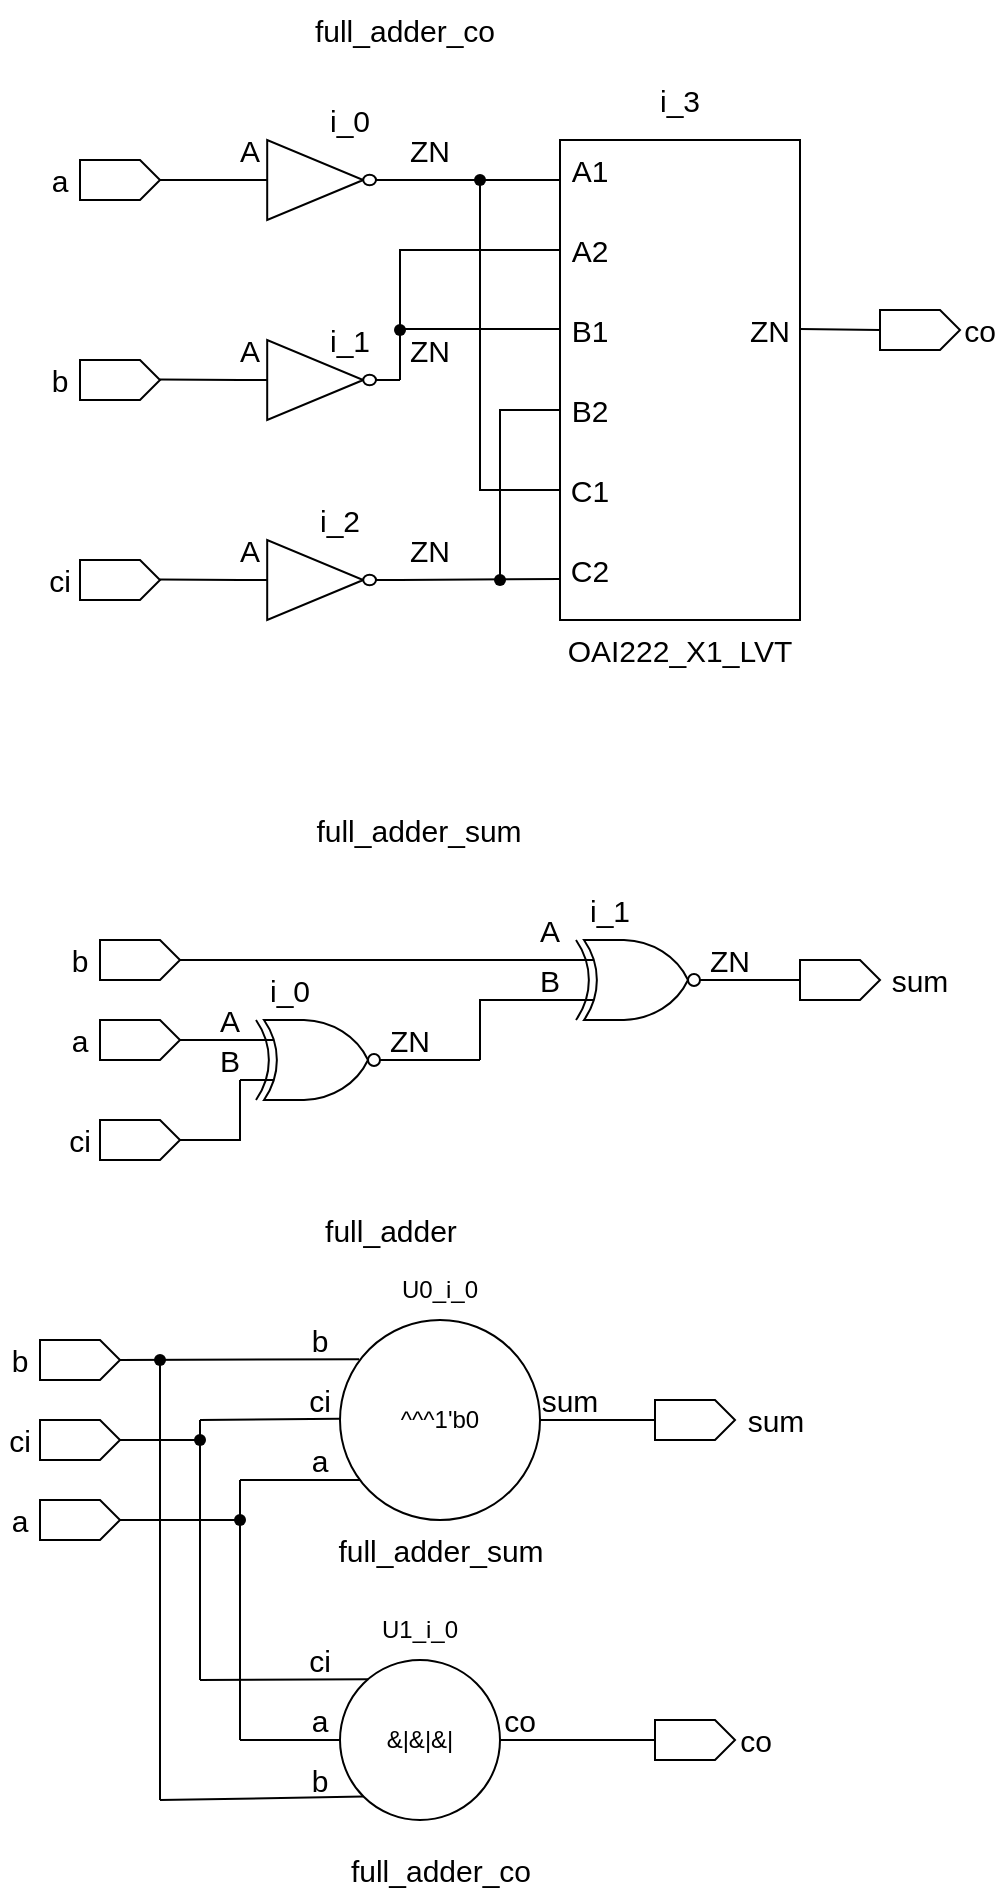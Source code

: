 <mxfile version="17.4.3" type="device"><diagram id="LvechJ8Aejs4hWKJzrCC" name="Page-1"><mxGraphModel dx="1185" dy="634" grid="1" gridSize="10" guides="1" tooltips="1" connect="1" arrows="1" fold="1" page="1" pageScale="1" pageWidth="850" pageHeight="1100" math="0" shadow="0"><root><mxCell id="0"/><mxCell id="1" parent="0"/><mxCell id="pN-s_wKfZuTSOJ1u5j-r-3" value="" style="verticalLabelPosition=bottom;shadow=0;dashed=0;align=center;html=1;verticalAlign=top;shape=mxgraph.electrical.logic_gates.inverter_2" parent="1" vertex="1"><mxGeometry x="240" y="280" width="80" height="40" as="geometry"/></mxCell><mxCell id="pN-s_wKfZuTSOJ1u5j-r-4" value="" style="rounded=0;whiteSpace=wrap;html=1;" parent="1" vertex="1"><mxGeometry x="400" y="80" width="120" height="240" as="geometry"/></mxCell><mxCell id="pN-s_wKfZuTSOJ1u5j-r-5" value="i_0" style="text;html=1;strokeColor=none;fillColor=none;align=center;verticalAlign=middle;whiteSpace=wrap;rounded=0;fontSize=15;" parent="1" vertex="1"><mxGeometry x="280" y="60" width="30" height="20" as="geometry"/></mxCell><mxCell id="pN-s_wKfZuTSOJ1u5j-r-6" value="i_1" style="text;html=1;strokeColor=none;fillColor=none;align=center;verticalAlign=middle;whiteSpace=wrap;rounded=0;fontSize=15;" parent="1" vertex="1"><mxGeometry x="280" y="170" width="30" height="20" as="geometry"/></mxCell><mxCell id="pN-s_wKfZuTSOJ1u5j-r-7" value="i_2" style="text;html=1;strokeColor=none;fillColor=none;align=center;verticalAlign=middle;whiteSpace=wrap;rounded=0;fontSize=15;" parent="1" vertex="1"><mxGeometry x="275" y="260" width="30" height="20" as="geometry"/></mxCell><mxCell id="pN-s_wKfZuTSOJ1u5j-r-10" value="i_3" style="text;html=1;strokeColor=none;fillColor=none;align=center;verticalAlign=middle;whiteSpace=wrap;rounded=0;fontSize=15;" parent="1" vertex="1"><mxGeometry x="445" y="50" width="30" height="20" as="geometry"/></mxCell><mxCell id="pN-s_wKfZuTSOJ1u5j-r-18" value="" style="verticalLabelPosition=bottom;shadow=0;dashed=0;align=center;html=1;verticalAlign=top;shape=mxgraph.electrical.logic_gates.inverter_2" parent="1" vertex="1"><mxGeometry x="240" y="180" width="80" height="40" as="geometry"/></mxCell><mxCell id="pN-s_wKfZuTSOJ1u5j-r-19" value="" style="verticalLabelPosition=bottom;shadow=0;dashed=0;align=center;html=1;verticalAlign=top;shape=mxgraph.electrical.logic_gates.inverter_2" parent="1" vertex="1"><mxGeometry x="240" y="80" width="80" height="40" as="geometry"/></mxCell><mxCell id="pN-s_wKfZuTSOJ1u5j-r-23" value="" style="endArrow=none;html=1;rounded=0;fontSize=15;startArrow=none;" parent="1" source="pN-s_wKfZuTSOJ1u5j-r-34" edge="1"><mxGeometry width="50" height="50" relative="1" as="geometry"><mxPoint x="320" y="100" as="sourcePoint"/><mxPoint x="400" y="100" as="targetPoint"/></mxGeometry></mxCell><mxCell id="pN-s_wKfZuTSOJ1u5j-r-24" value="A1" style="text;html=1;strokeColor=none;fillColor=none;align=center;verticalAlign=middle;whiteSpace=wrap;rounded=0;fontSize=15;" parent="1" vertex="1"><mxGeometry x="400" y="80" width="30" height="30" as="geometry"/></mxCell><mxCell id="pN-s_wKfZuTSOJ1u5j-r-25" value="A2" style="text;html=1;strokeColor=none;fillColor=none;align=center;verticalAlign=middle;whiteSpace=wrap;rounded=0;fontSize=15;" parent="1" vertex="1"><mxGeometry x="400" y="120" width="30" height="30" as="geometry"/></mxCell><mxCell id="pN-s_wKfZuTSOJ1u5j-r-26" value="B1" style="text;html=1;strokeColor=none;fillColor=none;align=center;verticalAlign=middle;whiteSpace=wrap;rounded=0;fontSize=15;" parent="1" vertex="1"><mxGeometry x="400" y="160" width="30" height="30" as="geometry"/></mxCell><mxCell id="pN-s_wKfZuTSOJ1u5j-r-27" value="C2" style="text;html=1;strokeColor=none;fillColor=none;align=center;verticalAlign=middle;whiteSpace=wrap;rounded=0;fontSize=15;" parent="1" vertex="1"><mxGeometry x="400" y="280" width="30" height="30" as="geometry"/></mxCell><mxCell id="pN-s_wKfZuTSOJ1u5j-r-28" value="B2" style="text;html=1;strokeColor=none;fillColor=none;align=center;verticalAlign=middle;whiteSpace=wrap;rounded=0;fontSize=15;" parent="1" vertex="1"><mxGeometry x="400" y="200" width="30" height="30" as="geometry"/></mxCell><mxCell id="pN-s_wKfZuTSOJ1u5j-r-29" value="C1" style="text;html=1;strokeColor=none;fillColor=none;align=center;verticalAlign=middle;whiteSpace=wrap;rounded=0;fontSize=15;" parent="1" vertex="1"><mxGeometry x="400" y="240" width="30" height="30" as="geometry"/></mxCell><mxCell id="pN-s_wKfZuTSOJ1u5j-r-30" value="ZN" style="text;html=1;strokeColor=none;fillColor=none;align=center;verticalAlign=middle;whiteSpace=wrap;rounded=0;fontSize=15;" parent="1" vertex="1"><mxGeometry x="490" y="160" width="30" height="30" as="geometry"/></mxCell><mxCell id="pN-s_wKfZuTSOJ1u5j-r-31" value="" style="endArrow=none;html=1;rounded=0;fontSize=15;entryX=0;entryY=0.5;entryDx=0;entryDy=0;" parent="1" target="pN-s_wKfZuTSOJ1u5j-r-29" edge="1"><mxGeometry width="50" height="50" relative="1" as="geometry"><mxPoint x="360" y="100" as="sourcePoint"/><mxPoint x="360" y="250" as="targetPoint"/><Array as="points"><mxPoint x="360" y="255"/></Array></mxGeometry></mxCell><mxCell id="pN-s_wKfZuTSOJ1u5j-r-32" value="" style="endArrow=none;html=1;rounded=0;fontSize=15;exitDx=0;exitDy=0;exitPerimeter=0;entryX=0;entryY=0.5;entryDx=0;entryDy=0;startArrow=none;" parent="1" source="pN-s_wKfZuTSOJ1u5j-r-38" target="pN-s_wKfZuTSOJ1u5j-r-25" edge="1"><mxGeometry width="50" height="50" relative="1" as="geometry"><mxPoint x="305" y="160" as="sourcePoint"/><mxPoint x="385" y="160" as="targetPoint"/><Array as="points"><mxPoint x="320" y="135"/></Array></mxGeometry></mxCell><mxCell id="pN-s_wKfZuTSOJ1u5j-r-33" value="" style="endArrow=none;html=1;rounded=0;fontSize=15;" parent="1" edge="1"><mxGeometry width="50" height="50" relative="1" as="geometry"><mxPoint x="320" y="174.5" as="sourcePoint"/><mxPoint x="400" y="174.5" as="targetPoint"/></mxGeometry></mxCell><mxCell id="pN-s_wKfZuTSOJ1u5j-r-34" value="" style="shape=waypoint;sketch=0;fillStyle=solid;size=6;pointerEvents=1;points=[];fillColor=none;resizable=0;rotatable=0;perimeter=centerPerimeter;snapToPoint=1;fontSize=15;" parent="1" vertex="1"><mxGeometry x="340" y="80" width="40" height="40" as="geometry"/></mxCell><mxCell id="pN-s_wKfZuTSOJ1u5j-r-35" value="" style="endArrow=none;html=1;rounded=0;fontSize=15;" parent="1" target="pN-s_wKfZuTSOJ1u5j-r-34" edge="1"><mxGeometry width="50" height="50" relative="1" as="geometry"><mxPoint x="320" y="100" as="sourcePoint"/><mxPoint x="400" y="100" as="targetPoint"/></mxGeometry></mxCell><mxCell id="pN-s_wKfZuTSOJ1u5j-r-38" value="" style="shape=waypoint;sketch=0;fillStyle=solid;size=6;pointerEvents=1;points=[];fillColor=none;resizable=0;rotatable=0;perimeter=centerPerimeter;snapToPoint=1;fontSize=15;" parent="1" vertex="1"><mxGeometry x="300" y="155" width="40" height="40" as="geometry"/></mxCell><mxCell id="pN-s_wKfZuTSOJ1u5j-r-39" value="" style="endArrow=none;html=1;rounded=0;fontSize=15;exitX=1;exitY=0.5;exitDx=0;exitDy=0;exitPerimeter=0;entryDx=0;entryDy=0;" parent="1" source="pN-s_wKfZuTSOJ1u5j-r-18" target="pN-s_wKfZuTSOJ1u5j-r-38" edge="1"><mxGeometry width="50" height="50" relative="1" as="geometry"><mxPoint x="320" y="200" as="sourcePoint"/><mxPoint x="400" y="135" as="targetPoint"/><Array as="points"/></mxGeometry></mxCell><mxCell id="pN-s_wKfZuTSOJ1u5j-r-44" value="" style="endArrow=none;html=1;rounded=0;fontSize=15;" parent="1" edge="1"><mxGeometry width="50" height="50" relative="1" as="geometry"><mxPoint x="320" y="300" as="sourcePoint"/><mxPoint x="400" y="299.5" as="targetPoint"/></mxGeometry></mxCell><mxCell id="pN-s_wKfZuTSOJ1u5j-r-45" value="" style="endArrow=none;html=1;rounded=0;fontSize=15;entryX=0;entryY=0.5;entryDx=0;entryDy=0;" parent="1" target="pN-s_wKfZuTSOJ1u5j-r-28" edge="1"><mxGeometry width="50" height="50" relative="1" as="geometry"><mxPoint x="370" y="300" as="sourcePoint"/><mxPoint x="390" y="230" as="targetPoint"/><Array as="points"><mxPoint x="370" y="215"/></Array></mxGeometry></mxCell><mxCell id="pN-s_wKfZuTSOJ1u5j-r-46" value="" style="shape=waypoint;sketch=0;fillStyle=solid;size=6;pointerEvents=1;points=[];fillColor=none;resizable=0;rotatable=0;perimeter=centerPerimeter;snapToPoint=1;fontSize=15;" parent="1" vertex="1"><mxGeometry x="350" y="280" width="40" height="40" as="geometry"/></mxCell><mxCell id="pN-s_wKfZuTSOJ1u5j-r-48" value="OAI222_X1_LVT" style="text;html=1;strokeColor=none;fillColor=none;align=center;verticalAlign=middle;whiteSpace=wrap;rounded=0;fontSize=15;" parent="1" vertex="1"><mxGeometry x="400" y="320" width="120" height="30" as="geometry"/></mxCell><mxCell id="pN-s_wKfZuTSOJ1u5j-r-52" value="" style="shape=mxgraph.arrows2.arrow;verticalLabelPosition=bottom;shadow=0;dashed=0;align=center;html=1;verticalAlign=top;strokeWidth=1;dy=0;dx=10;notch=0;fontSize=15;" parent="1" vertex="1"><mxGeometry x="160" y="290" width="40" height="20" as="geometry"/></mxCell><mxCell id="U1pnMj7nSsrVU52rOBXt-1" value="" style="endArrow=none;html=1;rounded=0;fontSize=15;" parent="1" edge="1"><mxGeometry width="50" height="50" relative="1" as="geometry"><mxPoint x="200" y="199.71" as="sourcePoint"/><mxPoint x="240" y="200" as="targetPoint"/></mxGeometry></mxCell><mxCell id="U1pnMj7nSsrVU52rOBXt-2" value="" style="endArrow=none;html=1;rounded=0;fontSize=15;" parent="1" edge="1"><mxGeometry width="50" height="50" relative="1" as="geometry"><mxPoint x="520" y="174.5" as="sourcePoint"/><mxPoint x="560" y="175" as="targetPoint"/></mxGeometry></mxCell><mxCell id="U1pnMj7nSsrVU52rOBXt-3" value="" style="endArrow=none;html=1;rounded=0;fontSize=15;exitX=1;exitY=0.5;exitDx=0;exitDy=0;exitPerimeter=0;entryX=0;entryY=0.5;entryDx=0;entryDy=0;entryPerimeter=0;" parent="1" target="pN-s_wKfZuTSOJ1u5j-r-19" edge="1"><mxGeometry width="50" height="50" relative="1" as="geometry"><mxPoint x="200" y="100" as="sourcePoint"/><mxPoint x="240" y="99.5" as="targetPoint"/></mxGeometry></mxCell><mxCell id="U1pnMj7nSsrVU52rOBXt-4" value="" style="endArrow=none;html=1;rounded=0;fontSize=15;" parent="1" edge="1"><mxGeometry width="50" height="50" relative="1" as="geometry"><mxPoint x="200" y="299.71" as="sourcePoint"/><mxPoint x="240" y="300" as="targetPoint"/></mxGeometry></mxCell><mxCell id="U1pnMj7nSsrVU52rOBXt-8" value="ci" style="text;html=1;strokeColor=none;fillColor=none;align=center;verticalAlign=middle;whiteSpace=wrap;rounded=0;fontSize=15;" parent="1" vertex="1"><mxGeometry x="140" y="290" width="20" height="20" as="geometry"/></mxCell><mxCell id="U1pnMj7nSsrVU52rOBXt-9" value="b" style="text;html=1;strokeColor=none;fillColor=none;align=center;verticalAlign=middle;whiteSpace=wrap;rounded=0;fontSize=15;" parent="1" vertex="1"><mxGeometry x="140" y="190" width="20" height="20" as="geometry"/></mxCell><mxCell id="U1pnMj7nSsrVU52rOBXt-10" value="a" style="text;html=1;strokeColor=none;fillColor=none;align=center;verticalAlign=middle;whiteSpace=wrap;rounded=0;fontSize=15;" parent="1" vertex="1"><mxGeometry x="140" y="90" width="20" height="20" as="geometry"/></mxCell><mxCell id="U1pnMj7nSsrVU52rOBXt-11" value="co" style="text;html=1;strokeColor=none;fillColor=none;align=center;verticalAlign=middle;whiteSpace=wrap;rounded=0;fontSize=15;" parent="1" vertex="1"><mxGeometry x="600" y="165" width="20" height="20" as="geometry"/></mxCell><mxCell id="U1pnMj7nSsrVU52rOBXt-13" value="ZN" style="text;html=1;strokeColor=none;fillColor=none;align=center;verticalAlign=middle;whiteSpace=wrap;rounded=0;fontSize=15;" parent="1" vertex="1"><mxGeometry x="320" y="70" width="30" height="30" as="geometry"/></mxCell><mxCell id="U1pnMj7nSsrVU52rOBXt-14" value="ZN" style="text;html=1;strokeColor=none;fillColor=none;align=center;verticalAlign=middle;whiteSpace=wrap;rounded=0;fontSize=15;" parent="1" vertex="1"><mxGeometry x="320" y="170" width="30" height="30" as="geometry"/></mxCell><mxCell id="U1pnMj7nSsrVU52rOBXt-15" value="ZN" style="text;html=1;strokeColor=none;fillColor=none;align=center;verticalAlign=middle;whiteSpace=wrap;rounded=0;fontSize=15;" parent="1" vertex="1"><mxGeometry x="320" y="270" width="30" height="30" as="geometry"/></mxCell><mxCell id="U1pnMj7nSsrVU52rOBXt-16" value="A" style="text;html=1;strokeColor=none;fillColor=none;align=center;verticalAlign=middle;whiteSpace=wrap;rounded=0;fontSize=15;" parent="1" vertex="1"><mxGeometry x="230" y="70" width="30" height="30" as="geometry"/></mxCell><mxCell id="U1pnMj7nSsrVU52rOBXt-18" value="A" style="text;html=1;strokeColor=none;fillColor=none;align=center;verticalAlign=middle;whiteSpace=wrap;rounded=0;fontSize=15;" parent="1" vertex="1"><mxGeometry x="230" y="170" width="30" height="30" as="geometry"/></mxCell><mxCell id="U1pnMj7nSsrVU52rOBXt-19" value="A" style="text;html=1;strokeColor=none;fillColor=none;align=center;verticalAlign=middle;whiteSpace=wrap;rounded=0;fontSize=15;" parent="1" vertex="1"><mxGeometry x="230" y="270" width="30" height="30" as="geometry"/></mxCell><mxCell id="U1pnMj7nSsrVU52rOBXt-20" value="full_adder_co" style="text;html=1;strokeColor=none;fillColor=none;align=center;verticalAlign=middle;whiteSpace=wrap;rounded=0;fontSize=15;" parent="1" vertex="1"><mxGeometry x="275" y="10" width="95" height="30" as="geometry"/></mxCell><mxCell id="U1pnMj7nSsrVU52rOBXt-22" value="" style="verticalLabelPosition=bottom;shadow=0;dashed=0;align=center;html=1;verticalAlign=top;shape=mxgraph.electrical.logic_gates.logic_gate;operation=xor;negating=1;negSize=0.15;fontSize=15;" parent="1" vertex="1"><mxGeometry x="240" y="520" width="80" height="40" as="geometry"/></mxCell><mxCell id="U1pnMj7nSsrVU52rOBXt-25" value="" style="verticalLabelPosition=bottom;shadow=0;dashed=0;align=center;html=1;verticalAlign=top;shape=mxgraph.electrical.logic_gates.logic_gate;operation=xor;negating=1;negSize=0.15;fontSize=15;" parent="1" vertex="1"><mxGeometry x="400" y="480" width="80" height="40" as="geometry"/></mxCell><mxCell id="U1pnMj7nSsrVU52rOBXt-26" value="" style="endArrow=none;html=1;rounded=0;fontSize=15;entryX=0;entryY=0.75;entryDx=0;entryDy=0;entryPerimeter=0;" parent="1" target="U1pnMj7nSsrVU52rOBXt-25" edge="1"><mxGeometry width="50" height="50" relative="1" as="geometry"><mxPoint x="360" y="540" as="sourcePoint"/><mxPoint x="390" y="539.71" as="targetPoint"/><Array as="points"><mxPoint x="360" y="510"/></Array></mxGeometry></mxCell><mxCell id="U1pnMj7nSsrVU52rOBXt-27" value="" style="endArrow=none;html=1;rounded=0;fontSize=15;" parent="1" edge="1"><mxGeometry width="50" height="50" relative="1" as="geometry"><mxPoint x="320" y="540" as="sourcePoint"/><mxPoint x="360" y="540" as="targetPoint"/></mxGeometry></mxCell><mxCell id="U1pnMj7nSsrVU52rOBXt-28" value="" style="shape=mxgraph.arrows2.arrow;verticalLabelPosition=bottom;shadow=0;dashed=0;align=center;html=1;verticalAlign=top;strokeWidth=1;dy=0;dx=10;notch=0;fontSize=15;" parent="1" vertex="1"><mxGeometry x="170" y="480" width="40" height="20" as="geometry"/></mxCell><mxCell id="U1pnMj7nSsrVU52rOBXt-31" value="ci" style="text;html=1;strokeColor=none;fillColor=none;align=center;verticalAlign=middle;whiteSpace=wrap;rounded=0;fontSize=15;" parent="1" vertex="1"><mxGeometry x="150" y="570" width="20" height="20" as="geometry"/></mxCell><mxCell id="U1pnMj7nSsrVU52rOBXt-32" value="b" style="text;html=1;strokeColor=none;fillColor=none;align=center;verticalAlign=middle;whiteSpace=wrap;rounded=0;fontSize=15;" parent="1" vertex="1"><mxGeometry x="150" y="480" width="20" height="20" as="geometry"/></mxCell><mxCell id="U1pnMj7nSsrVU52rOBXt-33" value="a" style="text;html=1;strokeColor=none;fillColor=none;align=center;verticalAlign=middle;whiteSpace=wrap;rounded=0;fontSize=15;" parent="1" vertex="1"><mxGeometry x="150" y="520" width="20" height="20" as="geometry"/></mxCell><mxCell id="U1pnMj7nSsrVU52rOBXt-34" value="" style="shape=mxgraph.arrows2.arrow;verticalLabelPosition=bottom;shadow=0;dashed=0;align=center;html=1;verticalAlign=top;strokeWidth=1;dy=0;dx=10;notch=0;fontSize=15;" parent="1" vertex="1"><mxGeometry x="160" y="190" width="40" height="20" as="geometry"/></mxCell><mxCell id="U1pnMj7nSsrVU52rOBXt-35" value="" style="shape=mxgraph.arrows2.arrow;verticalLabelPosition=bottom;shadow=0;dashed=0;align=center;html=1;verticalAlign=top;strokeWidth=1;dy=0;dx=10;notch=0;fontSize=15;" parent="1" vertex="1"><mxGeometry x="160" y="90" width="40" height="20" as="geometry"/></mxCell><mxCell id="U1pnMj7nSsrVU52rOBXt-36" value="" style="shape=mxgraph.arrows2.arrow;verticalLabelPosition=bottom;shadow=0;dashed=0;align=center;html=1;verticalAlign=top;strokeWidth=1;dy=0;dx=10;notch=0;fontSize=15;" parent="1" vertex="1"><mxGeometry x="560" y="165" width="40" height="20" as="geometry"/></mxCell><mxCell id="U1pnMj7nSsrVU52rOBXt-37" value="" style="endArrow=none;html=1;rounded=0;fontSize=15;entryX=0;entryY=0.25;entryDx=0;entryDy=0;entryPerimeter=0;" parent="1" target="U1pnMj7nSsrVU52rOBXt-25" edge="1"><mxGeometry width="50" height="50" relative="1" as="geometry"><mxPoint x="210" y="490" as="sourcePoint"/><mxPoint x="260" y="440" as="targetPoint"/></mxGeometry></mxCell><mxCell id="U1pnMj7nSsrVU52rOBXt-38" value="" style="shape=mxgraph.arrows2.arrow;verticalLabelPosition=bottom;shadow=0;dashed=0;align=center;html=1;verticalAlign=top;strokeWidth=1;dy=0;dx=10;notch=0;fontSize=15;" parent="1" vertex="1"><mxGeometry x="170" y="520" width="40" height="20" as="geometry"/></mxCell><mxCell id="U1pnMj7nSsrVU52rOBXt-39" value="" style="shape=mxgraph.arrows2.arrow;verticalLabelPosition=bottom;shadow=0;dashed=0;align=center;html=1;verticalAlign=top;strokeWidth=1;dy=0;dx=10;notch=0;fontSize=15;" parent="1" vertex="1"><mxGeometry x="170" y="570" width="40" height="20" as="geometry"/></mxCell><mxCell id="U1pnMj7nSsrVU52rOBXt-40" value="" style="endArrow=none;html=1;rounded=0;fontSize=15;entryX=0;entryY=0.25;entryDx=0;entryDy=0;entryPerimeter=0;" parent="1" target="U1pnMj7nSsrVU52rOBXt-22" edge="1"><mxGeometry width="50" height="50" relative="1" as="geometry"><mxPoint x="210" y="530" as="sourcePoint"/><mxPoint x="260" y="480" as="targetPoint"/></mxGeometry></mxCell><mxCell id="U1pnMj7nSsrVU52rOBXt-41" value="" style="shape=mxgraph.arrows2.arrow;verticalLabelPosition=bottom;shadow=0;dashed=0;align=center;html=1;verticalAlign=top;strokeWidth=1;dy=0;dx=10;notch=0;fontSize=15;" parent="1" vertex="1"><mxGeometry x="520" y="490" width="40" height="20" as="geometry"/></mxCell><mxCell id="U1pnMj7nSsrVU52rOBXt-43" value="" style="endArrow=none;html=1;rounded=0;fontSize=15;" parent="1" edge="1"><mxGeometry width="50" height="50" relative="1" as="geometry"><mxPoint x="210" y="580" as="sourcePoint"/><mxPoint x="240" y="550" as="targetPoint"/><Array as="points"><mxPoint x="240" y="580"/></Array></mxGeometry></mxCell><mxCell id="U1pnMj7nSsrVU52rOBXt-45" value="" style="endArrow=none;html=1;rounded=0;fontSize=15;exitX=1;exitY=0.5;exitDx=0;exitDy=0;exitPerimeter=0;entryX=0;entryY=0.5;entryDx=0;entryDy=0;entryPerimeter=0;" parent="1" source="U1pnMj7nSsrVU52rOBXt-25" target="U1pnMj7nSsrVU52rOBXt-41" edge="1"><mxGeometry width="50" height="50" relative="1" as="geometry"><mxPoint x="480" y="550" as="sourcePoint"/><mxPoint x="530" y="500" as="targetPoint"/></mxGeometry></mxCell><mxCell id="U1pnMj7nSsrVU52rOBXt-46" value="ZN" style="text;html=1;strokeColor=none;fillColor=none;align=center;verticalAlign=middle;whiteSpace=wrap;rounded=0;fontSize=15;" parent="1" vertex="1"><mxGeometry x="310" y="515" width="30" height="30" as="geometry"/></mxCell><mxCell id="U1pnMj7nSsrVU52rOBXt-47" value="ZN" style="text;html=1;strokeColor=none;fillColor=none;align=center;verticalAlign=middle;whiteSpace=wrap;rounded=0;fontSize=15;" parent="1" vertex="1"><mxGeometry x="470" y="475" width="30" height="30" as="geometry"/></mxCell><mxCell id="U1pnMj7nSsrVU52rOBXt-48" value="A" style="text;html=1;strokeColor=none;fillColor=none;align=center;verticalAlign=middle;whiteSpace=wrap;rounded=0;fontSize=15;" parent="1" vertex="1"><mxGeometry x="380" y="460" width="30" height="30" as="geometry"/></mxCell><mxCell id="U1pnMj7nSsrVU52rOBXt-49" value="B" style="text;html=1;strokeColor=none;fillColor=none;align=center;verticalAlign=middle;whiteSpace=wrap;rounded=0;fontSize=15;" parent="1" vertex="1"><mxGeometry x="380" y="485" width="30" height="30" as="geometry"/></mxCell><mxCell id="U1pnMj7nSsrVU52rOBXt-50" value="A" style="text;html=1;strokeColor=none;fillColor=none;align=center;verticalAlign=middle;whiteSpace=wrap;rounded=0;fontSize=15;" parent="1" vertex="1"><mxGeometry x="220" y="505" width="30" height="30" as="geometry"/></mxCell><mxCell id="U1pnMj7nSsrVU52rOBXt-51" value="B" style="text;html=1;strokeColor=none;fillColor=none;align=center;verticalAlign=middle;whiteSpace=wrap;rounded=0;fontSize=15;" parent="1" vertex="1"><mxGeometry x="220" y="525" width="30" height="30" as="geometry"/></mxCell><mxCell id="U1pnMj7nSsrVU52rOBXt-52" value="i_1" style="text;html=1;strokeColor=none;fillColor=none;align=center;verticalAlign=middle;whiteSpace=wrap;rounded=0;fontSize=15;" parent="1" vertex="1"><mxGeometry x="410" y="455" width="30" height="20" as="geometry"/></mxCell><mxCell id="U1pnMj7nSsrVU52rOBXt-53" value="i_0" style="text;html=1;strokeColor=none;fillColor=none;align=center;verticalAlign=middle;whiteSpace=wrap;rounded=0;fontSize=15;" parent="1" vertex="1"><mxGeometry x="250" y="495" width="30" height="20" as="geometry"/></mxCell><mxCell id="U1pnMj7nSsrVU52rOBXt-54" value="sum" style="text;html=1;strokeColor=none;fillColor=none;align=center;verticalAlign=middle;whiteSpace=wrap;rounded=0;fontSize=15;" parent="1" vertex="1"><mxGeometry x="565" y="490" width="30" height="20" as="geometry"/></mxCell><mxCell id="U1pnMj7nSsrVU52rOBXt-55" value="full_adder_sum" style="text;html=1;strokeColor=none;fillColor=none;align=center;verticalAlign=middle;whiteSpace=wrap;rounded=0;fontSize=15;" parent="1" vertex="1"><mxGeometry x="277.5" y="410" width="102.5" height="30" as="geometry"/></mxCell><mxCell id="GUwb0WyUk9ynj3mOJjJI-1" value="" style="ellipse;whiteSpace=wrap;html=1;aspect=fixed;" vertex="1" parent="1"><mxGeometry x="290" y="670" width="100" height="100" as="geometry"/></mxCell><mxCell id="GUwb0WyUk9ynj3mOJjJI-3" value="" style="ellipse;whiteSpace=wrap;html=1;aspect=fixed;" vertex="1" parent="1"><mxGeometry x="290" y="840" width="80" height="80" as="geometry"/></mxCell><mxCell id="GUwb0WyUk9ynj3mOJjJI-4" value="" style="shape=mxgraph.arrows2.arrow;verticalLabelPosition=bottom;shadow=0;dashed=0;align=center;html=1;verticalAlign=top;strokeWidth=1;dy=0;dx=10;notch=0;fontSize=15;" vertex="1" parent="1"><mxGeometry x="447.5" y="710" width="40" height="20" as="geometry"/></mxCell><mxCell id="GUwb0WyUk9ynj3mOJjJI-5" value="sum" style="text;html=1;strokeColor=none;fillColor=none;align=center;verticalAlign=middle;whiteSpace=wrap;rounded=0;fontSize=15;" vertex="1" parent="1"><mxGeometry x="492.5" y="710" width="30" height="20" as="geometry"/></mxCell><mxCell id="GUwb0WyUk9ynj3mOJjJI-6" value="" style="endArrow=none;html=1;rounded=0;entryX=0;entryY=0.5;entryDx=0;entryDy=0;entryPerimeter=0;exitX=1;exitY=0.5;exitDx=0;exitDy=0;" edge="1" parent="1" source="GUwb0WyUk9ynj3mOJjJI-1" target="GUwb0WyUk9ynj3mOJjJI-4"><mxGeometry width="50" height="50" relative="1" as="geometry"><mxPoint x="400" y="720" as="sourcePoint"/><mxPoint x="450" y="670" as="targetPoint"/></mxGeometry></mxCell><mxCell id="GUwb0WyUk9ynj3mOJjJI-7" value="co" style="text;html=1;strokeColor=none;fillColor=none;align=center;verticalAlign=middle;whiteSpace=wrap;rounded=0;fontSize=15;" vertex="1" parent="1"><mxGeometry x="487.5" y="870" width="20" height="20" as="geometry"/></mxCell><mxCell id="GUwb0WyUk9ynj3mOJjJI-8" value="" style="shape=mxgraph.arrows2.arrow;verticalLabelPosition=bottom;shadow=0;dashed=0;align=center;html=1;verticalAlign=top;strokeWidth=1;dy=0;dx=10;notch=0;fontSize=15;" vertex="1" parent="1"><mxGeometry x="447.5" y="870" width="40" height="20" as="geometry"/></mxCell><mxCell id="GUwb0WyUk9ynj3mOJjJI-9" value="" style="endArrow=none;html=1;rounded=0;exitX=1;exitY=0.5;exitDx=0;exitDy=0;entryX=0;entryY=0.5;entryDx=0;entryDy=0;entryPerimeter=0;" edge="1" parent="1" source="GUwb0WyUk9ynj3mOJjJI-3" target="GUwb0WyUk9ynj3mOJjJI-8"><mxGeometry width="50" height="50" relative="1" as="geometry"><mxPoint x="400" y="840" as="sourcePoint"/><mxPoint x="450" y="790" as="targetPoint"/></mxGeometry></mxCell><mxCell id="GUwb0WyUk9ynj3mOJjJI-16" value="" style="shape=mxgraph.arrows2.arrow;verticalLabelPosition=bottom;shadow=0;dashed=0;align=center;html=1;verticalAlign=top;strokeWidth=1;dy=0;dx=10;notch=0;fontSize=15;" vertex="1" parent="1"><mxGeometry x="140" y="720" width="40" height="20" as="geometry"/></mxCell><mxCell id="GUwb0WyUk9ynj3mOJjJI-17" value="ci" style="text;html=1;strokeColor=none;fillColor=none;align=center;verticalAlign=middle;whiteSpace=wrap;rounded=0;fontSize=15;" vertex="1" parent="1"><mxGeometry x="120" y="720" width="20" height="20" as="geometry"/></mxCell><mxCell id="GUwb0WyUk9ynj3mOJjJI-18" value="b" style="text;html=1;strokeColor=none;fillColor=none;align=center;verticalAlign=middle;whiteSpace=wrap;rounded=0;fontSize=15;" vertex="1" parent="1"><mxGeometry x="120" y="680" width="20" height="20" as="geometry"/></mxCell><mxCell id="GUwb0WyUk9ynj3mOJjJI-19" value="a" style="text;html=1;strokeColor=none;fillColor=none;align=center;verticalAlign=middle;whiteSpace=wrap;rounded=0;fontSize=15;" vertex="1" parent="1"><mxGeometry x="120" y="760" width="20" height="20" as="geometry"/></mxCell><mxCell id="GUwb0WyUk9ynj3mOJjJI-20" value="" style="shape=mxgraph.arrows2.arrow;verticalLabelPosition=bottom;shadow=0;dashed=0;align=center;html=1;verticalAlign=top;strokeWidth=1;dy=0;dx=10;notch=0;fontSize=15;" vertex="1" parent="1"><mxGeometry x="140" y="680" width="40" height="20" as="geometry"/></mxCell><mxCell id="GUwb0WyUk9ynj3mOJjJI-21" value="" style="shape=mxgraph.arrows2.arrow;verticalLabelPosition=bottom;shadow=0;dashed=0;align=center;html=1;verticalAlign=top;strokeWidth=1;dy=0;dx=10;notch=0;fontSize=15;" vertex="1" parent="1"><mxGeometry x="140" y="760" width="40" height="20" as="geometry"/></mxCell><mxCell id="GUwb0WyUk9ynj3mOJjJI-22" value="" style="endArrow=none;html=1;rounded=0;exitX=1;exitY=0.5;exitDx=0;exitDy=0;exitPerimeter=0;entryX=0.096;entryY=0.196;entryDx=0;entryDy=0;entryPerimeter=0;" edge="1" parent="1" source="GUwb0WyUk9ynj3mOJjJI-20" target="GUwb0WyUk9ynj3mOJjJI-1"><mxGeometry width="50" height="50" relative="1" as="geometry"><mxPoint x="190" y="690" as="sourcePoint"/><mxPoint x="240" y="640" as="targetPoint"/></mxGeometry></mxCell><mxCell id="GUwb0WyUk9ynj3mOJjJI-23" value="" style="endArrow=none;html=1;rounded=0;" edge="1" parent="1"><mxGeometry width="50" height="50" relative="1" as="geometry"><mxPoint x="200" y="910" as="sourcePoint"/><mxPoint x="200" y="690" as="targetPoint"/></mxGeometry></mxCell><mxCell id="GUwb0WyUk9ynj3mOJjJI-24" value="" style="endArrow=none;html=1;rounded=0;entryX=0;entryY=1;entryDx=0;entryDy=0;" edge="1" parent="1" target="GUwb0WyUk9ynj3mOJjJI-3"><mxGeometry width="50" height="50" relative="1" as="geometry"><mxPoint x="200" y="910" as="sourcePoint"/><mxPoint x="250" y="860" as="targetPoint"/></mxGeometry></mxCell><mxCell id="GUwb0WyUk9ynj3mOJjJI-25" value="" style="shape=waypoint;sketch=0;fillStyle=solid;size=6;pointerEvents=1;points=[];fillColor=none;resizable=0;rotatable=0;perimeter=centerPerimeter;snapToPoint=1;" vertex="1" parent="1"><mxGeometry x="180" y="670" width="40" height="40" as="geometry"/></mxCell><mxCell id="GUwb0WyUk9ynj3mOJjJI-26" value="" style="endArrow=none;html=1;rounded=0;exitDx=0;exitDy=0;exitPerimeter=0;startArrow=none;" edge="1" parent="1" source="GUwb0WyUk9ynj3mOJjJI-30"><mxGeometry width="50" height="50" relative="1" as="geometry"><mxPoint x="190" y="730" as="sourcePoint"/><mxPoint x="220" y="730" as="targetPoint"/></mxGeometry></mxCell><mxCell id="GUwb0WyUk9ynj3mOJjJI-27" value="" style="endArrow=none;html=1;rounded=0;" edge="1" parent="1"><mxGeometry width="50" height="50" relative="1" as="geometry"><mxPoint x="220" y="850" as="sourcePoint"/><mxPoint x="220" y="720" as="targetPoint"/></mxGeometry></mxCell><mxCell id="GUwb0WyUk9ynj3mOJjJI-28" value="" style="endArrow=none;html=1;rounded=0;" edge="1" parent="1"><mxGeometry width="50" height="50" relative="1" as="geometry"><mxPoint x="220" y="720" as="sourcePoint"/><mxPoint x="290" y="719.43" as="targetPoint"/></mxGeometry></mxCell><mxCell id="GUwb0WyUk9ynj3mOJjJI-29" value="" style="endArrow=none;html=1;rounded=0;entryX=0.177;entryY=0.121;entryDx=0;entryDy=0;entryPerimeter=0;" edge="1" parent="1" target="GUwb0WyUk9ynj3mOJjJI-3"><mxGeometry width="50" height="50" relative="1" as="geometry"><mxPoint x="220" y="850" as="sourcePoint"/><mxPoint x="282.5" y="840" as="targetPoint"/></mxGeometry></mxCell><mxCell id="GUwb0WyUk9ynj3mOJjJI-30" value="" style="shape=waypoint;sketch=0;fillStyle=solid;size=6;pointerEvents=1;points=[];fillColor=none;resizable=0;rotatable=0;perimeter=centerPerimeter;snapToPoint=1;" vertex="1" parent="1"><mxGeometry x="200" y="710" width="40" height="40" as="geometry"/></mxCell><mxCell id="GUwb0WyUk9ynj3mOJjJI-31" value="" style="endArrow=none;html=1;rounded=0;exitX=1;exitY=0.5;exitDx=0;exitDy=0;exitPerimeter=0;" edge="1" parent="1" source="GUwb0WyUk9ynj3mOJjJI-16" target="GUwb0WyUk9ynj3mOJjJI-30"><mxGeometry width="50" height="50" relative="1" as="geometry"><mxPoint x="180" y="730" as="sourcePoint"/><mxPoint x="220" y="730" as="targetPoint"/></mxGeometry></mxCell><mxCell id="GUwb0WyUk9ynj3mOJjJI-32" value="" style="endArrow=none;html=1;rounded=0;exitX=1;exitY=0.5;exitDx=0;exitDy=0;exitPerimeter=0;" edge="1" parent="1" source="GUwb0WyUk9ynj3mOJjJI-21"><mxGeometry width="50" height="50" relative="1" as="geometry"><mxPoint x="232.5" y="770" as="sourcePoint"/><mxPoint x="240" y="770" as="targetPoint"/></mxGeometry></mxCell><mxCell id="GUwb0WyUk9ynj3mOJjJI-33" value="" style="endArrow=none;html=1;rounded=0;" edge="1" parent="1"><mxGeometry width="50" height="50" relative="1" as="geometry"><mxPoint x="240" y="880" as="sourcePoint"/><mxPoint x="240" y="750" as="targetPoint"/></mxGeometry></mxCell><mxCell id="GUwb0WyUk9ynj3mOJjJI-34" value="" style="endArrow=none;html=1;rounded=0;" edge="1" parent="1"><mxGeometry width="50" height="50" relative="1" as="geometry"><mxPoint x="240" y="750" as="sourcePoint"/><mxPoint x="300" y="750" as="targetPoint"/></mxGeometry></mxCell><mxCell id="GUwb0WyUk9ynj3mOJjJI-35" value="" style="endArrow=none;html=1;rounded=0;" edge="1" parent="1" target="GUwb0WyUk9ynj3mOJjJI-3"><mxGeometry width="50" height="50" relative="1" as="geometry"><mxPoint x="240" y="880" as="sourcePoint"/><mxPoint x="450" y="770" as="targetPoint"/></mxGeometry></mxCell><mxCell id="GUwb0WyUk9ynj3mOJjJI-36" value="" style="shape=waypoint;sketch=0;fillStyle=solid;size=6;pointerEvents=1;points=[];fillColor=none;resizable=0;rotatable=0;perimeter=centerPerimeter;snapToPoint=1;" vertex="1" parent="1"><mxGeometry x="220" y="750" width="40" height="40" as="geometry"/></mxCell><mxCell id="GUwb0WyUk9ynj3mOJjJI-37" value="b" style="text;html=1;strokeColor=none;fillColor=none;align=center;verticalAlign=middle;whiteSpace=wrap;rounded=0;fontSize=15;" vertex="1" parent="1"><mxGeometry x="270" y="670" width="20" height="20" as="geometry"/></mxCell><mxCell id="GUwb0WyUk9ynj3mOJjJI-38" value="b" style="text;html=1;strokeColor=none;fillColor=none;align=center;verticalAlign=middle;whiteSpace=wrap;rounded=0;fontSize=15;" vertex="1" parent="1"><mxGeometry x="270" y="890" width="20" height="20" as="geometry"/></mxCell><mxCell id="GUwb0WyUk9ynj3mOJjJI-39" value="ci" style="text;html=1;strokeColor=none;fillColor=none;align=center;verticalAlign=middle;whiteSpace=wrap;rounded=0;fontSize=15;" vertex="1" parent="1"><mxGeometry x="270" y="700" width="20" height="20" as="geometry"/></mxCell><mxCell id="GUwb0WyUk9ynj3mOJjJI-40" value="ci" style="text;html=1;strokeColor=none;fillColor=none;align=center;verticalAlign=middle;whiteSpace=wrap;rounded=0;fontSize=15;" vertex="1" parent="1"><mxGeometry x="270" y="830" width="20" height="20" as="geometry"/></mxCell><mxCell id="GUwb0WyUk9ynj3mOJjJI-41" value="a" style="text;html=1;strokeColor=none;fillColor=none;align=center;verticalAlign=middle;whiteSpace=wrap;rounded=0;fontSize=15;" vertex="1" parent="1"><mxGeometry x="270" y="730" width="20" height="20" as="geometry"/></mxCell><mxCell id="GUwb0WyUk9ynj3mOJjJI-42" value="a" style="text;html=1;strokeColor=none;fillColor=none;align=center;verticalAlign=middle;whiteSpace=wrap;rounded=0;fontSize=15;" vertex="1" parent="1"><mxGeometry x="270" y="860" width="20" height="20" as="geometry"/></mxCell><mxCell id="GUwb0WyUk9ynj3mOJjJI-43" value="U0_i_0" style="text;html=1;strokeColor=none;fillColor=none;align=center;verticalAlign=middle;whiteSpace=wrap;rounded=0;" vertex="1" parent="1"><mxGeometry x="310" y="640" width="60" height="30" as="geometry"/></mxCell><mxCell id="GUwb0WyUk9ynj3mOJjJI-44" value="U1_i_0" style="text;html=1;strokeColor=none;fillColor=none;align=center;verticalAlign=middle;whiteSpace=wrap;rounded=0;" vertex="1" parent="1"><mxGeometry x="300" y="810" width="60" height="30" as="geometry"/></mxCell><mxCell id="GUwb0WyUk9ynj3mOJjJI-45" value="co" style="text;html=1;strokeColor=none;fillColor=none;align=center;verticalAlign=middle;whiteSpace=wrap;rounded=0;fontSize=15;" vertex="1" parent="1"><mxGeometry x="370" y="860" width="20" height="20" as="geometry"/></mxCell><mxCell id="GUwb0WyUk9ynj3mOJjJI-46" value="sum" style="text;html=1;strokeColor=none;fillColor=none;align=center;verticalAlign=middle;whiteSpace=wrap;rounded=0;fontSize=15;" vertex="1" parent="1"><mxGeometry x="390" y="700" width="30" height="20" as="geometry"/></mxCell><mxCell id="GUwb0WyUk9ynj3mOJjJI-47" value="^^^1'b0" style="text;html=1;strokeColor=none;fillColor=none;align=center;verticalAlign=middle;whiteSpace=wrap;rounded=0;" vertex="1" parent="1"><mxGeometry x="310" y="705" width="60" height="30" as="geometry"/></mxCell><mxCell id="GUwb0WyUk9ynj3mOJjJI-48" value="&amp;amp;|&amp;amp;|&amp;amp;|" style="text;html=1;strokeColor=none;fillColor=none;align=center;verticalAlign=middle;whiteSpace=wrap;rounded=0;" vertex="1" parent="1"><mxGeometry x="300" y="865" width="60" height="30" as="geometry"/></mxCell><mxCell id="GUwb0WyUk9ynj3mOJjJI-49" value="full_adder_sum" style="text;html=1;strokeColor=none;fillColor=none;align=center;verticalAlign=middle;whiteSpace=wrap;rounded=0;fontSize=15;" vertex="1" parent="1"><mxGeometry x="288.75" y="770" width="102.5" height="30" as="geometry"/></mxCell><mxCell id="GUwb0WyUk9ynj3mOJjJI-50" value="full_adder" style="text;html=1;strokeColor=none;fillColor=none;align=center;verticalAlign=middle;whiteSpace=wrap;rounded=0;fontSize=15;" vertex="1" parent="1"><mxGeometry x="280" y="610" width="71.25" height="30" as="geometry"/></mxCell><mxCell id="GUwb0WyUk9ynj3mOJjJI-51" value="full_adder_co" style="text;html=1;strokeColor=none;fillColor=none;align=center;verticalAlign=middle;whiteSpace=wrap;rounded=0;fontSize=15;" vertex="1" parent="1"><mxGeometry x="292.5" y="930" width="95" height="30" as="geometry"/></mxCell></root></mxGraphModel></diagram></mxfile>